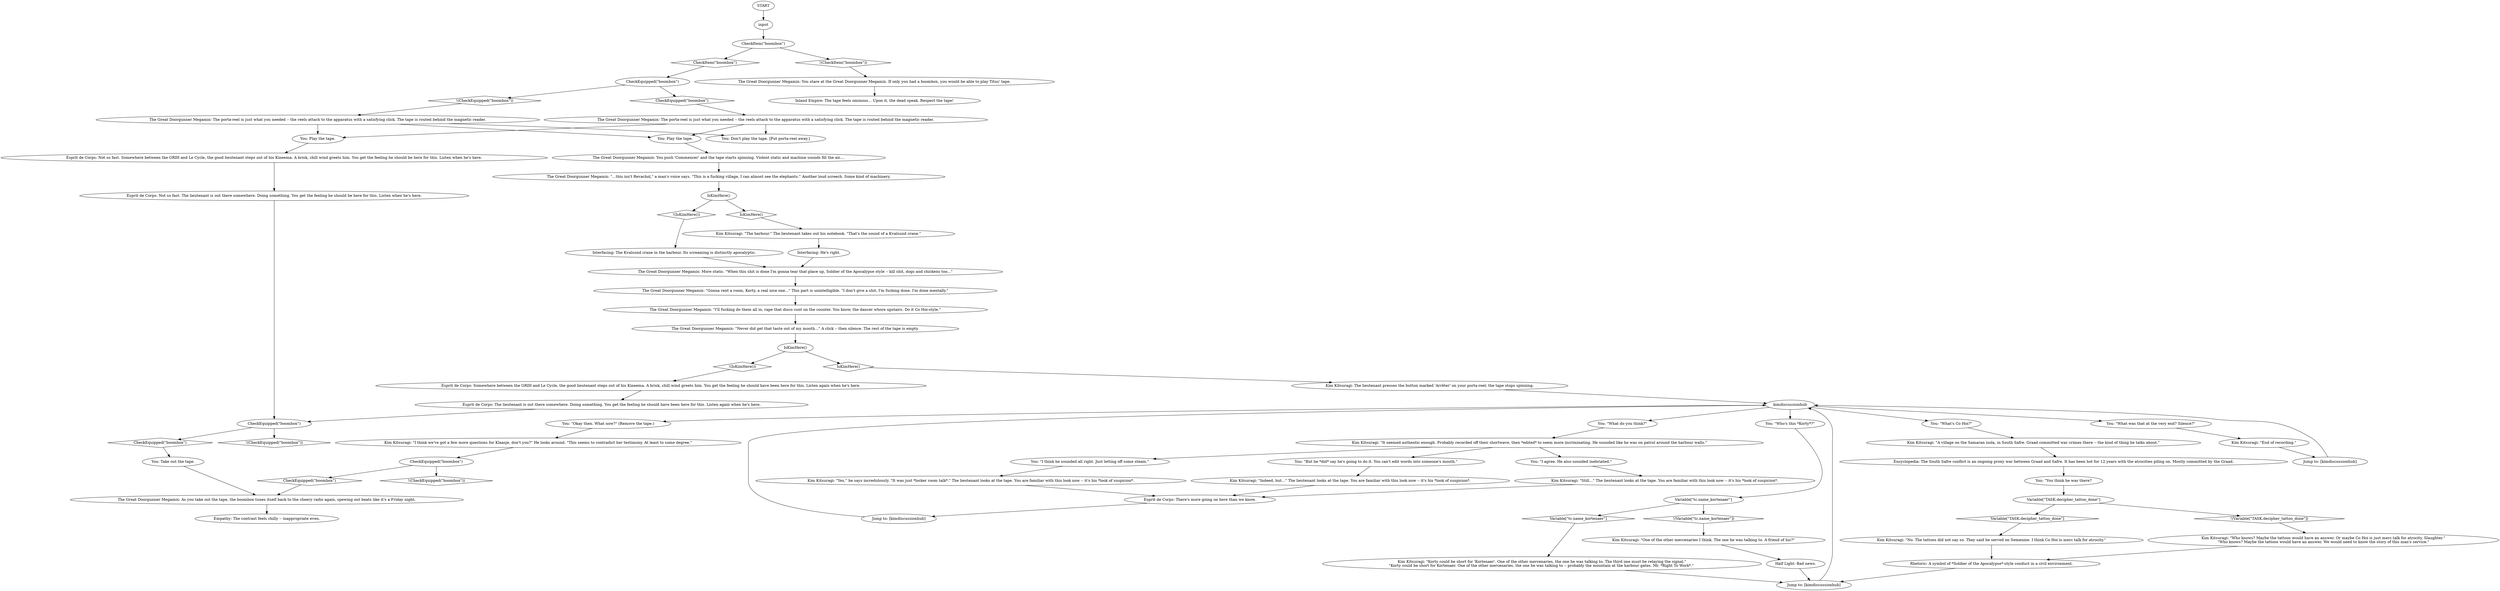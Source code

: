 # INVENTORY / LELY TAPE
# tape now interactable in inventory, if you have the boombox. Lely-Kortenaer banter for interrogate Klaasje sequence
# ==================================================
digraph G {
	  0 [label="START"];
	  1 [label="input"];
	  2 [label="Kim Kitsuragi: \"No. The tattoos did not say so. They said he served on Semenine. I think Co Hoi is merc talk for atrocity.\""];
	  3 [label="Jump to: [kimdiscussionhub]"];
	  4 [label="The Great Doorgunner Megamix: As you take out the tape, the boombox tunes itself back to the cheery radio again, spewing out beats like it's a Friday night."];
	  5 [label="The Great Doorgunner Megamix: More static. \"When this shit is done I'm gonna tear that place up, Soldier of the Apocalypse style -- kill shit, dogs and chickens too...\""];
	  6 [label="Variable[\"tc.name_kortenaer\"]"];
	  7 [label="Variable[\"tc.name_kortenaer\"]", shape=diamond];
	  8 [label="!(Variable[\"tc.name_kortenaer\"])", shape=diamond];
	  9 [label="Kim Kitsuragi: \"Korty could be short for 'Kortenaer'. One of the other mercenaries, the one he was talking to. The third one must be relaying the signal.\"\n\"Korty could be short for Kortenaer. One of the other mercenaries, the one he was talking to -- probably the mountain at the harbour gates. Mr. *Right To Work*.\" "];
	  10 [label="Kim Kitsuragi: \"One of the other mercenaries I think. The one he was talking to. A friend of his?\""];
	  11 [label="You: Play the tape."];
	  12 [label="Esprit de Corps: Not so fast. Somewhere between the GRIH and Le Cycle, the good lieutenant steps out of his Kineema. A brisk, chill wind greets him. You get the feeling he should be here for this. Listen when he's here."];
	  13 [label="IsKimHere()"];
	  14 [label="IsKimHere()", shape=diamond];
	  15 [label="!(IsKimHere())", shape=diamond];
	  16 [label="Jump to: [kimdiscussionhub]"];
	  17 [label="The Great Doorgunner Megamix: \"Never did get that taste out of my mouth...\" A click -- then silence. The rest of the tape is empty."];
	  18 [label="Empathy: The contrast feels chilly -- inappropriate even."];
	  19 [label="You: Don't play the tape. [Put porta-reel away.]"];
	  20 [label="Half Light: Bad news."];
	  21 [label="Variable[\"TASK.decipher_tattoo_done\"]"];
	  22 [label="Variable[\"TASK.decipher_tattoo_done\"]", shape=diamond];
	  23 [label="!(Variable[\"TASK.decipher_tattoo_done\"])", shape=diamond];
	  24 [label="Kim Kitsuragi: \"I think we've got a few more questions for Klaasje, don't you?\" He looks around. \"This seems to contradict her testimony. At least to some degree.\""];
	  25 [label="Esprit de Corps: The lieutenant is out there somewhere. Doing something. You get the feeling he should have been here for this. Listen again when he's here."];
	  26 [label="You: Take out the tape."];
	  27 [label="Kim Kitsuragi: \"Yes,\" he says incredulously. \"It was just *locker room talk*.\" The lieutenant looks at the tape. You are familiar with this look now -- it's his *look of suspicion*."];
	  28 [label="Rhetoric: A symbol of *Soldier of the Apocalypse*-style conduct in a civil environment."];
	  29 [label="Kim Kitsuragi: \"Indeed, but...\" The lieutenant looks at the tape. You are familiar with this look now -- it's his *look of suspicion*."];
	  30 [label="You: \"What do you think?\""];
	  31 [label="The Great Doorgunner Megamix: The porta-reel is just what you needed -- the reels attach to the apparatus with a satisfying click. The tape is routed behind the magnetic reader."];
	  32 [label="Kim Kitsuragi: \"Who knows? Maybe the tattoos would have an answer. Or maybe Co Hoi is just merc talk for atrocity. Slaughter.\"\n\"Who knows? Maybe the tattoos would have an answer. We would need to know the story of this man's service.\""];
	  33 [label="Esprit de Corps: Not so fast. The lieutenant is out there somewhere. Doing something. You get the feeling he should be here for this. Listen when he's here."];
	  34 [label="You: Play the tape."];
	  35 [label="You: \"Who's this *Korty*?\""];
	  36 [label="Interfacing: The Kvalsund crane in the harbour. Its screaming is distinctly apocalyptic."];
	  37 [label="Interfacing: He's right."];
	  38 [label="kimdiscussionhub"];
	  39 [label="The Great Doorgunner Megamix: You push 'Commencer' and the tape starts spinning. Violent static and machine sounds fill the air...."];
	  40 [label="Kim Kitsuragi: \"The harbour.\" The lieutenant takes out his notebook. \"That's the sound of a Kvalsund crane.\""];
	  41 [label="Kim Kitsuragi: \"End of recording.\""];
	  42 [label="Esprit de Corps: Somewhere between the GRIH and Le Cycle, the good lieutenant steps out of his Kineema. A brisk, chill wind greets him. You get the feeling he should have been here for this. Listen again when he's here."];
	  44 [label="Kim Kitsuragi: The lieutenant presses the button marked 'Arrêter' on your porta-reel; the tape stops spinning."];
	  45 [label="You: \"I agree. He also sounded inebriated.\""];
	  46 [label="You: \"But he *did* say he's going to do it. You can't edit words into someone's mouth.\""];
	  47 [label="You: \"I think he sounded all right. Just letting off some steam.\""];
	  48 [label="The Great Doorgunner Megamix: \"...this isn't Revachol,\" a man's voice says. \"This is a fucking village, I can almost see the elephants.\" Another loud screech. Some kind of machinery."];
	  49 [label="The Great Doorgunner Megamix: \"I'll fucking do them all in, rape that disco cunt on the counter. You know, the dancer whore upstairs. Do it Co Hoi-style.\""];
	  50 [label="The Great Doorgunner Megamix: The porta-reel is just what you needed -- the reels attach to the apparatus with a satisfying click. The tape is routed behind the magnetic reader."];
	  51 [label="You: \"Okay then. What now?\" (Remove the tape.)"];
	  52 [label="The Great Doorgunner Megamix: You stare at the Great Doorgunner Megamix. If only you had a boombox, you would be able to play Titus' tape."];
	  53 [label="CheckEquipped(\"boombox\")"];
	  54 [label="CheckEquipped(\"boombox\")", shape=diamond];
	  55 [label="!(CheckEquipped(\"boombox\"))", shape=diamond];
	  56 [label="Esprit de Corps: There's more going on here than we know."];
	  57 [label="CheckEquipped(\"boombox\")"];
	  58 [label="CheckEquipped(\"boombox\")", shape=diamond];
	  59 [label="!(CheckEquipped(\"boombox\"))", shape=diamond];
	  60 [label="Encyclopedia: The South Safre conflict is an ongoing proxy war between Graad and Safre. It has been hot for 12 years with the atrocities piling on. Mostly committed by the Graad."];
	  61 [label="The Great Doorgunner Megamix: \"Gonna rent a room, Korty, a real nice one...\" This part is unintelligible. \"I don't give a shit, I'm fucking done. I'm done mentally.\""];
	  62 [label="CheckEquipped(\"boombox\")"];
	  63 [label="CheckEquipped(\"boombox\")", shape=diamond];
	  64 [label="!(CheckEquipped(\"boombox\"))", shape=diamond];
	  65 [label="IsKimHere()"];
	  66 [label="IsKimHere()", shape=diamond];
	  67 [label="!(IsKimHere())", shape=diamond];
	  68 [label="You: \"What was that at the very end? Silence?\""];
	  69 [label="You: \"What's Co Hoi?\""];
	  70 [label="Kim Kitsuragi: \"A village on the Samaran isola, in South Safre. Graad committed war crimes there -- the kind of thing he talks about.\""];
	  71 [label="CheckItem(\"boombox\")"];
	  72 [label="CheckItem(\"boombox\")", shape=diamond];
	  73 [label="!(CheckItem(\"boombox\"))", shape=diamond];
	  74 [label="Inland Empire: The tape feels ominous... Upon it, the dead speak. Respect the tape!"];
	  75 [label="Kim Kitsuragi: \"Still...\" The lieutenant looks at the tape. You are familiar with this look now -- it's his *look of suspicion*."];
	  76 [label="Jump to: [kimdiscussionhub]"];
	  77 [label="You: \"You think he was there?"];
	  78 [label="Kim Kitsuragi: \"It seemed authentic enough. Probably recorded off their shortwave, then *edited* to seem more incriminating. He sounded like he was on patrol around the harbour walls.\""];
	  0 -> 1
	  1 -> 71
	  2 -> 28
	  3 -> 38
	  4 -> 18
	  5 -> 61
	  6 -> 8
	  6 -> 7
	  7 -> 9
	  8 -> 10
	  9 -> 16
	  10 -> 20
	  11 -> 12
	  12 -> 33
	  13 -> 14
	  13 -> 15
	  14 -> 40
	  15 -> 36
	  16 -> 38
	  17 -> 65
	  20 -> 16
	  21 -> 22
	  21 -> 23
	  22 -> 2
	  23 -> 32
	  24 -> 57
	  25 -> 62
	  26 -> 4
	  27 -> 56
	  28 -> 16
	  29 -> 56
	  30 -> 78
	  31 -> 19
	  31 -> 34
	  31 -> 11
	  32 -> 28
	  33 -> 62
	  34 -> 39
	  35 -> 6
	  36 -> 5
	  37 -> 5
	  38 -> 35
	  38 -> 68
	  38 -> 69
	  38 -> 51
	  38 -> 30
	  39 -> 48
	  40 -> 37
	  41 -> 76
	  42 -> 25
	  44 -> 38
	  45 -> 75
	  46 -> 29
	  47 -> 27
	  48 -> 13
	  49 -> 17
	  50 -> 19
	  50 -> 34
	  50 -> 11
	  51 -> 24
	  52 -> 74
	  53 -> 54
	  53 -> 55
	  54 -> 31
	  55 -> 50
	  56 -> 3
	  57 -> 58
	  57 -> 59
	  58 -> 4
	  60 -> 77
	  61 -> 49
	  62 -> 64
	  62 -> 63
	  63 -> 26
	  65 -> 66
	  65 -> 67
	  66 -> 44
	  67 -> 42
	  68 -> 41
	  69 -> 70
	  70 -> 60
	  71 -> 72
	  71 -> 73
	  72 -> 53
	  73 -> 52
	  75 -> 56
	  76 -> 38
	  77 -> 21
	  78 -> 45
	  78 -> 46
	  78 -> 47
}

